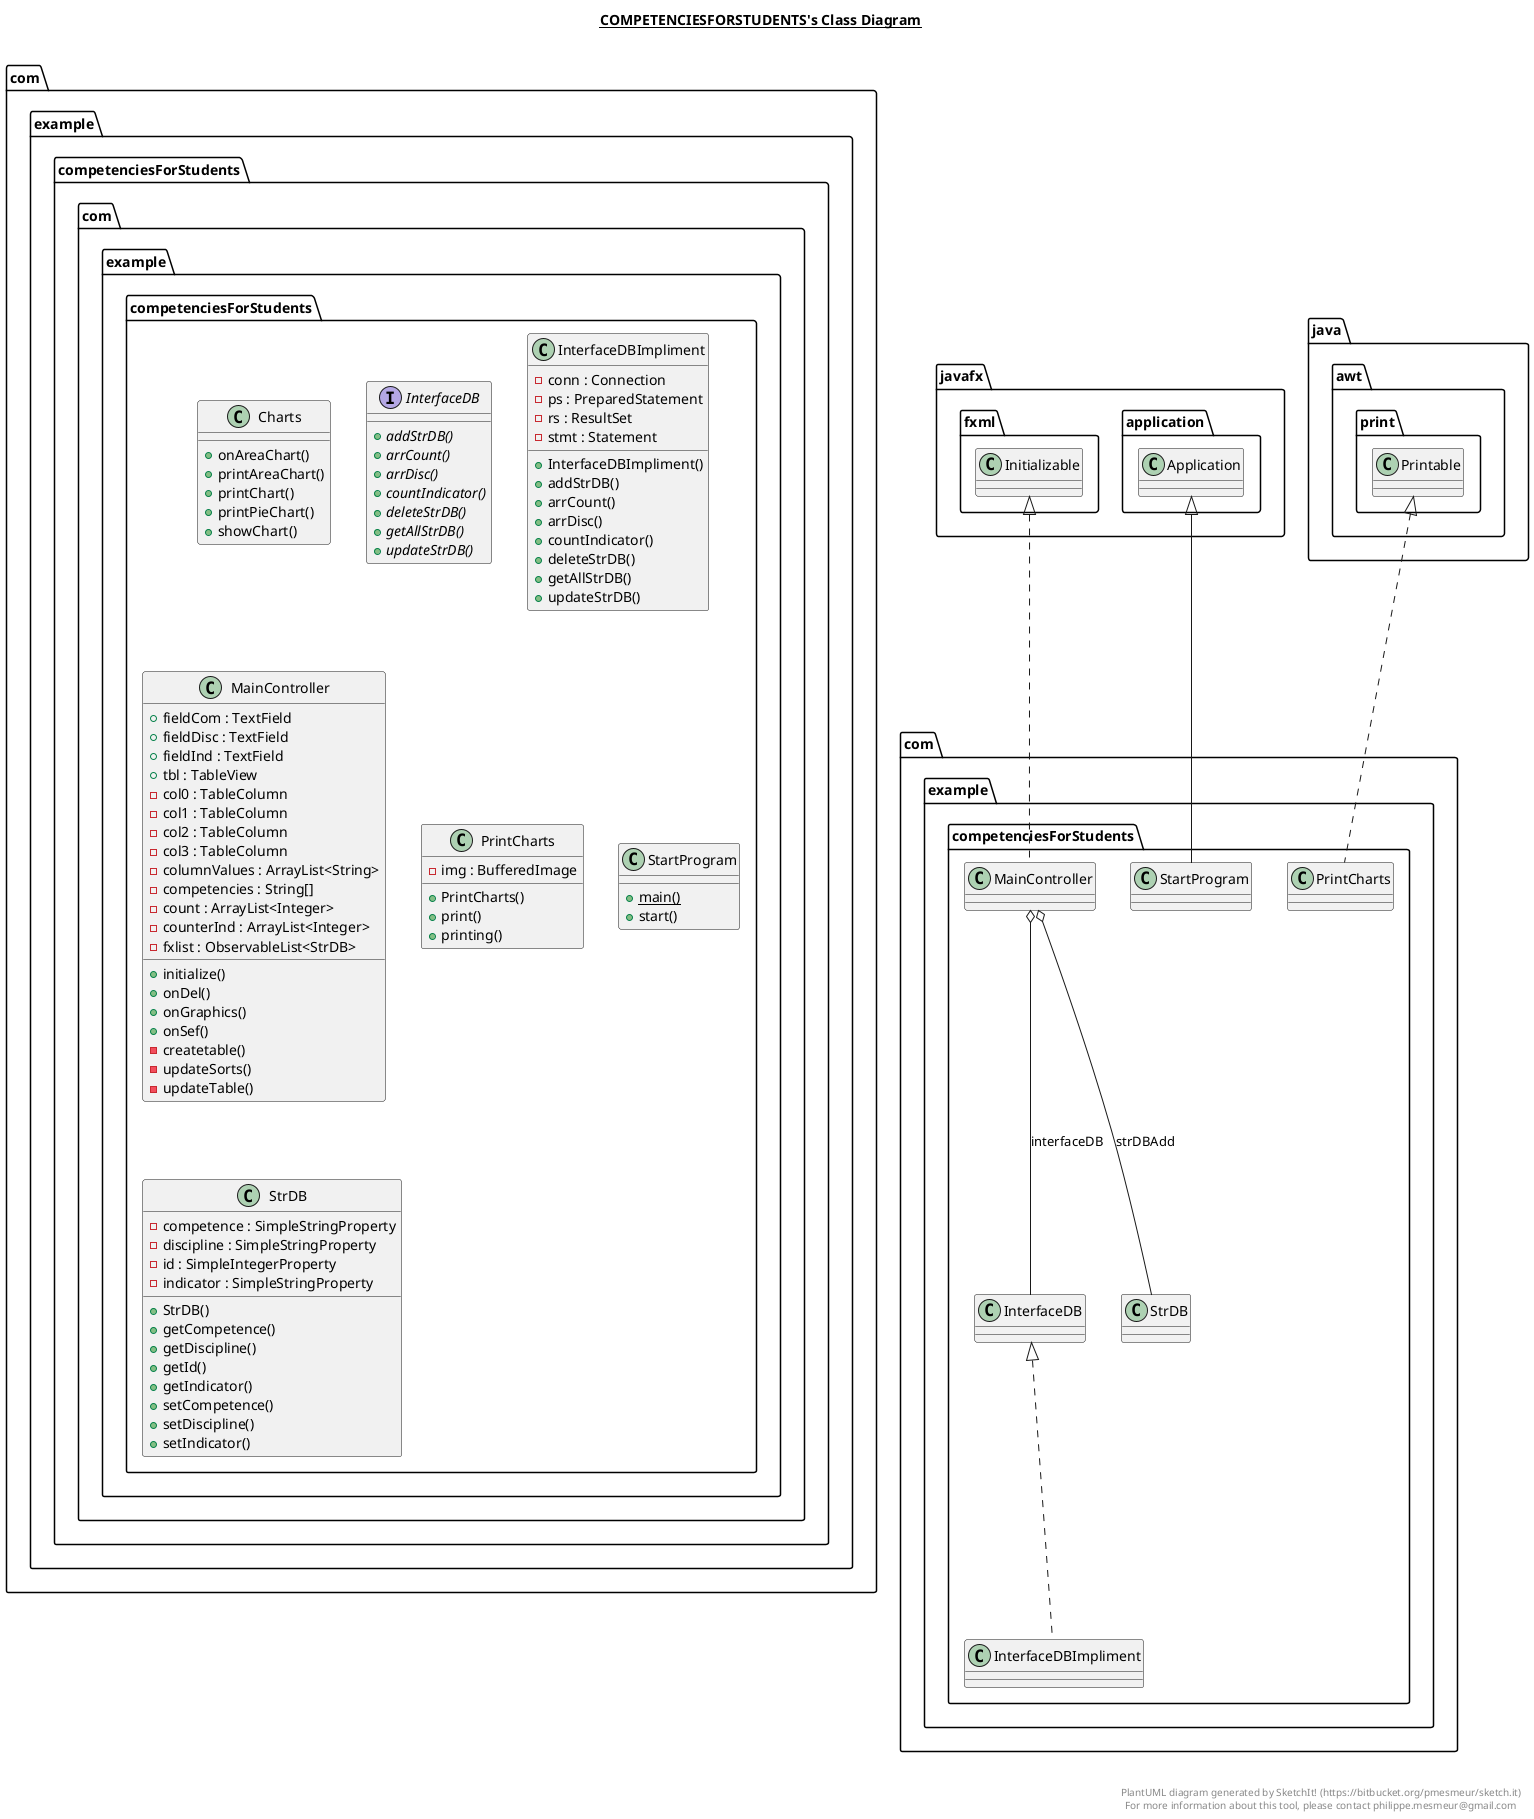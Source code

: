 @startuml

title __COMPETENCIESFORSTUDENTS's Class Diagram__\n

  namespace сom.example.competenciesForStudents {
      class com.example.competenciesForStudents.Charts {
          + onAreaChart()
          + printAreaChart()
          + printChart()
          + printPieChart()
          + showChart()
      }
    }

  

  namespace сom.example.competenciesForStudents {
      interface com.example.competenciesForStudents.InterfaceDB {
          {abstract} + addStrDB()
          {abstract} + arrCount()
          {abstract} + arrDisc()
          {abstract} + countIndicator()
          {abstract} + deleteStrDB()
          {abstract} + getAllStrDB()
          {abstract} + updateStrDB()
      }
    }

  

  namespace сom.example.competenciesForStudents {
      class com.example.competenciesForStudents.InterfaceDBImpliment {
          - conn : Connection
          - ps : PreparedStatement
          - rs : ResultSet
          - stmt : Statement
          + InterfaceDBImpliment()
          + addStrDB()
          + arrCount()
          + arrDisc()
          + countIndicator()
          + deleteStrDB()
          + getAllStrDB()
          + updateStrDB()
      }
    }

  

   namespace сom.example.competenciesForStudents {
      class com.example.competenciesForStudents.MainController {
          + fieldCom : TextField
          + fieldDisc : TextField
          + fieldInd : TextField
          + tbl : TableView
          - col0 : TableColumn
          - col1 : TableColumn
          - col2 : TableColumn
          - col3 : TableColumn
          - columnValues : ArrayList<String>
          - competencies : String[]
          - count : ArrayList<Integer>
          - counterInd : ArrayList<Integer>
          - fxlist : ObservableList<StrDB>
          + initialize()
          + onDel()
          + onGraphics()
          + onSef()
          - createtable()
          - updateSorts()
          - updateTable()
      }
    }

  

  namespace сom.example.competenciesForStudents {
      class com.example.competenciesForStudents.PrintCharts {
          - img : BufferedImage
          + PrintCharts()
          + print()
          + printing()
      }
    }

  

  namespace сom.example.competenciesForStudents {
      class com.example.competenciesForStudents.StartProgram {
          {static} + main()
          + start()
      }
    }

  

  namespace сom.example.competenciesForStudents {
      class com.example.competenciesForStudents.StrDB {
          - competence : SimpleStringProperty
          - discipline : SimpleStringProperty
          - id : SimpleIntegerProperty
          - indicator : SimpleStringProperty
          + StrDB()
          + getCompetence()
          + getDiscipline()
          + getId()
          + getIndicator()
          + setCompetence()
          + setDiscipline()
          + setIndicator()
      }
    }

  

  com.example.competenciesForStudents.InterfaceDBImpliment .up.|> com.example.competenciesForStudents.InterfaceDB
  com.example.competenciesForStudents.MainController .up.|> javafx.fxml.Initializable
  com.example.competenciesForStudents.MainController o-- com.example.competenciesForStudents.InterfaceDB : interfaceDB
  com.example.competenciesForStudents.MainController o-- com.example.competenciesForStudents.StrDB : strDBAdd
  com.example.competenciesForStudents.PrintCharts .up.|> java.awt.print.Printable
  com.example.competenciesForStudents.StartProgram -up-|> javafx.application.Application


right footer


PlantUML diagram generated by SketchIt! (https://bitbucket.org/pmesmeur/sketch.it)
For more information about this tool, please contact philippe.mesmeur@gmail.com
endfooter

@enduml
